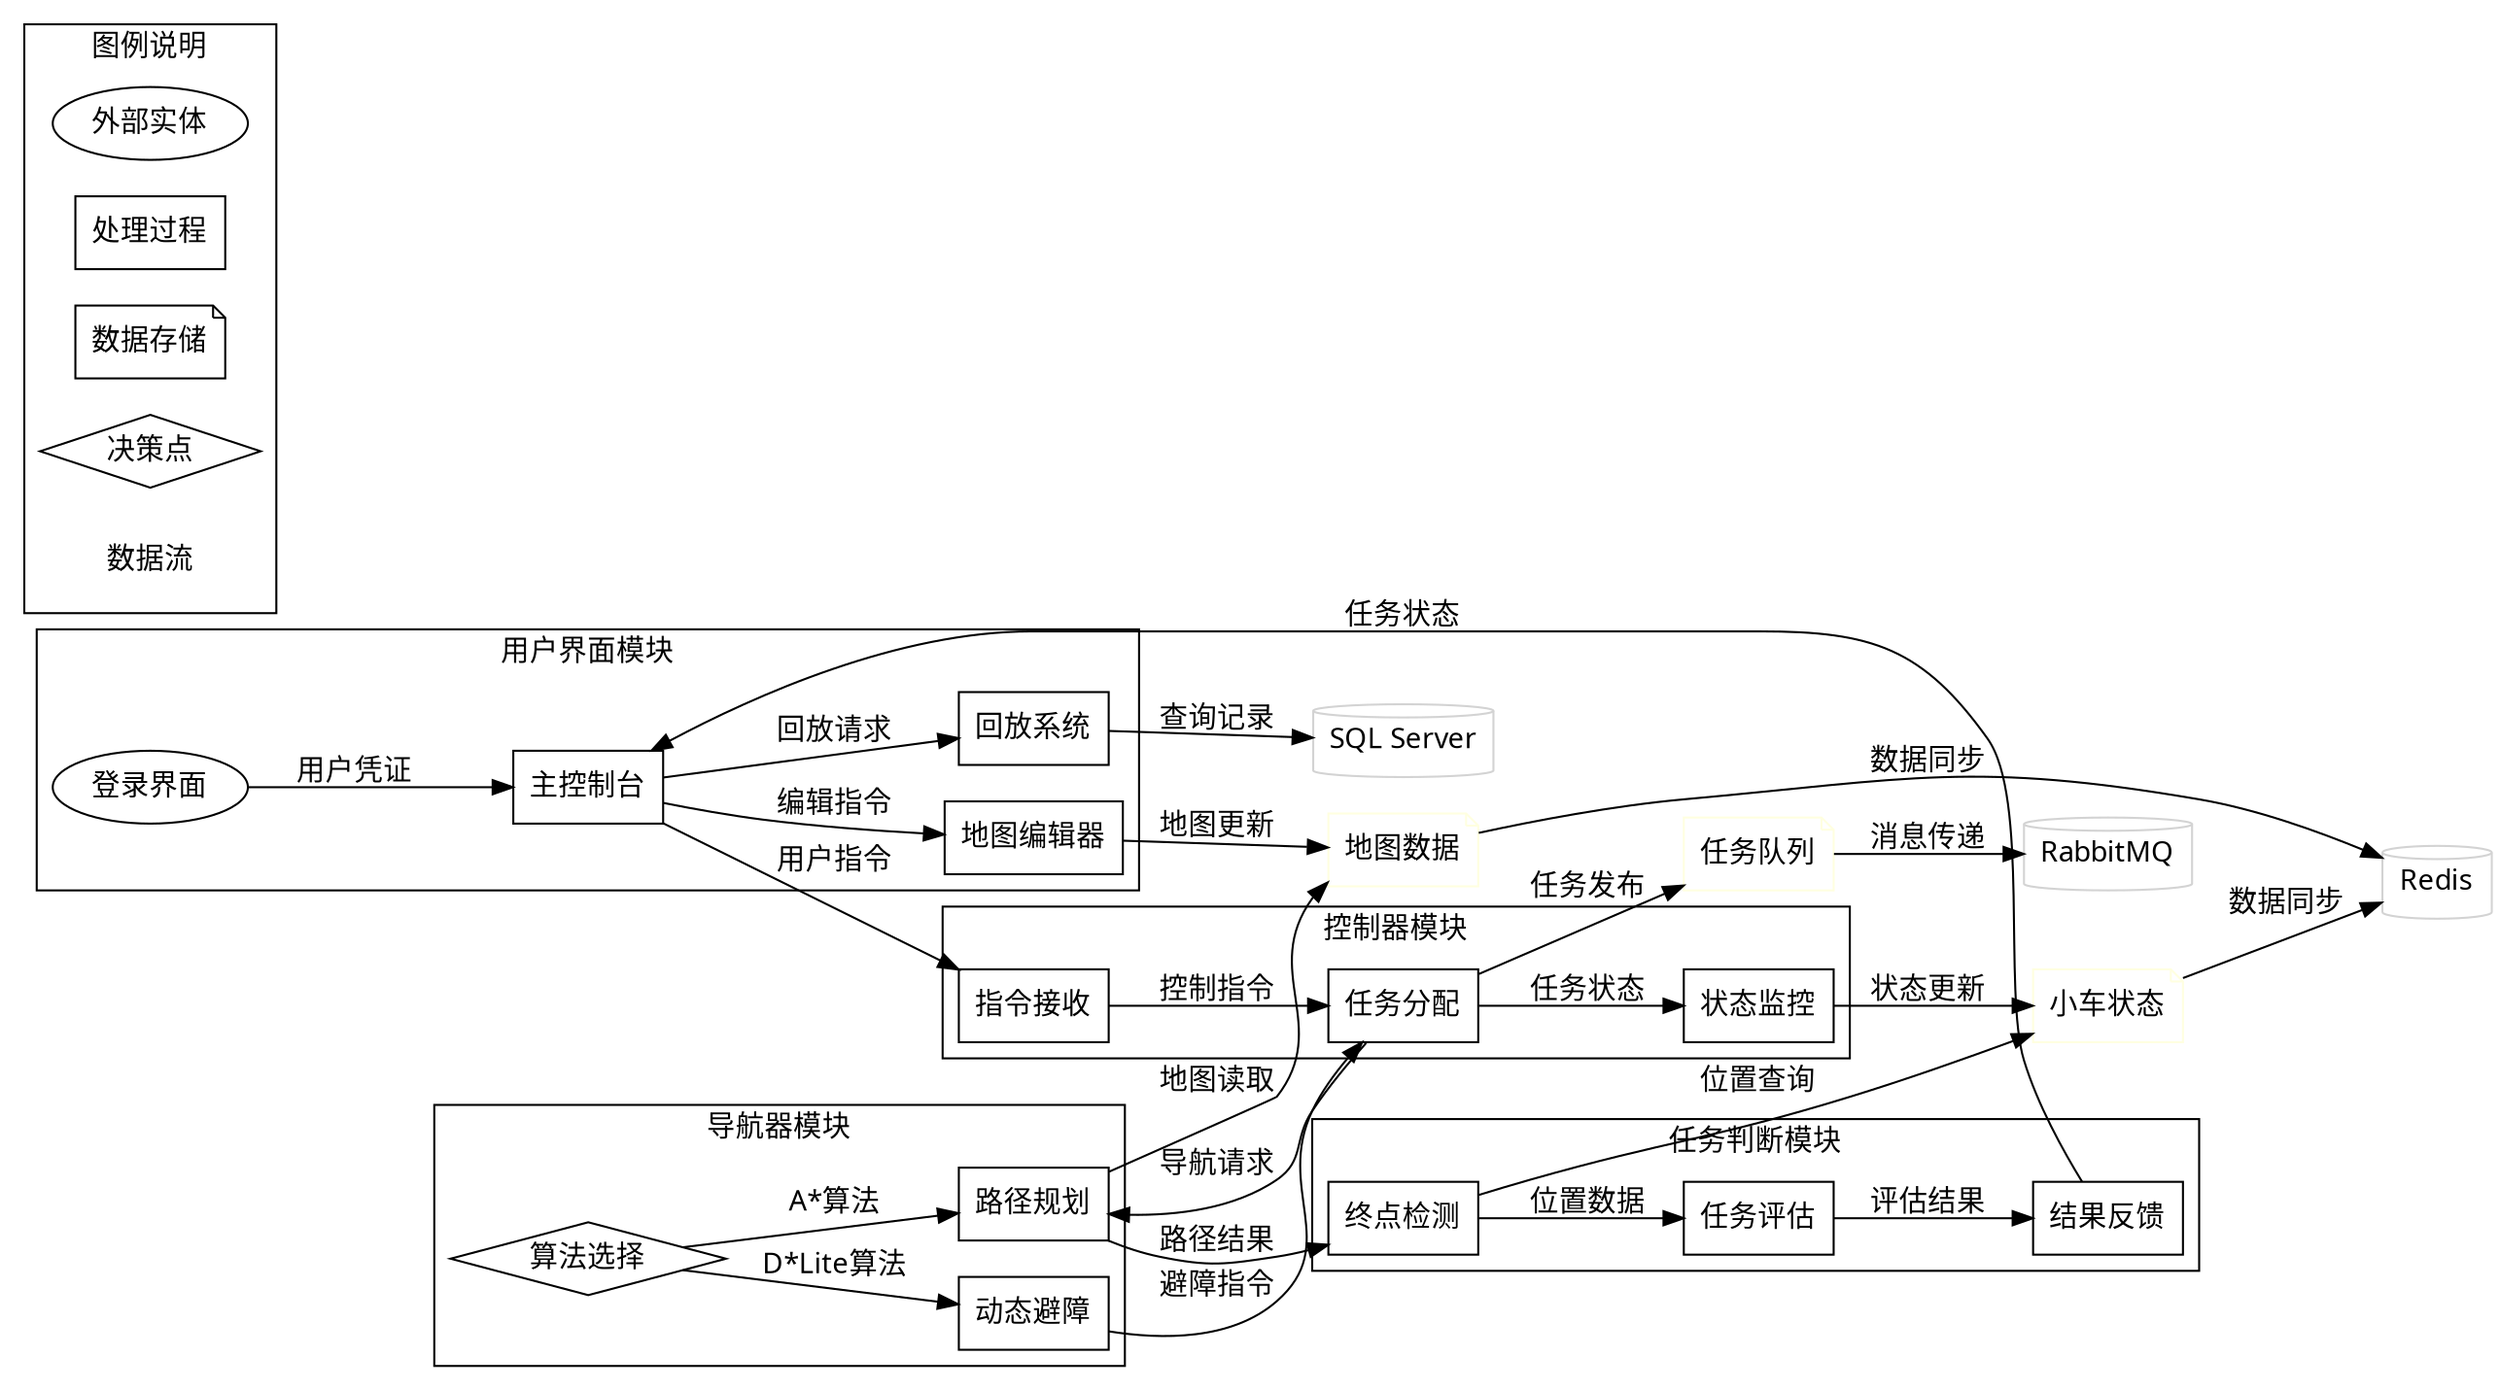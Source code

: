 digraph LowerLevelDFD {
  graph [fontname="Microsoft YaHei"];
  node [fontname="Microsoft YaHei"];
  edge [fontname="Microsoft YaHei"];
  rankdir=LR;
  
  // 用户界面模块
  subgraph cluster_UI {
    label="用户界面模块";
    
    "登录界面" [shape=ellipse];
    "主控制台" [shape=rectangle];
    "地图编辑器" [shape=rectangle];
    "回放系统" [shape=rectangle];
    
    "登录界面" -> "主控制台" [label="用户凭证"];
    "主控制台" -> "地图编辑器" [label="编辑指令"];
    "主控制台" -> "回放系统" [label="回放请求"];
  }
  
  // 控制器模块
  subgraph cluster_Controller {
    label="控制器模块";
    
    "指令接收" [shape=rectangle];
    "任务分配" [shape=rectangle];
    "状态监控" [shape=rectangle];
    
    "指令接收" -> "任务分配" [label="控制指令"];
    "任务分配" -> "状态监控" [label="任务状态"];
  }
  
  // 导航器模块
  subgraph cluster_Navigator {
    label="导航器模块";
    
    "路径规划" [shape=rectangle];
    "动态避障" [shape=rectangle];
    "算法选择" [shape=diamond];
    
    "算法选择" -> "路径规划" [label="A*算法"];
    "算法选择" -> "动态避障" [label="D*Lite算法"];
  }
  
  // 任务判断模块
  subgraph cluster_TaskJudge {
    label="任务判断模块";
    
    "终点检测" [shape=rectangle];
    "任务评估" [shape=rectangle];
    "结果反馈" [shape=rectangle];
    
    "终点检测" -> "任务评估" [label="位置数据"];
    "任务评估" -> "结果反馈" [label="评估结果"];
  }
  
  // 数据存储
  "地图数据" [shape=note, color=lightyellow];
  "小车状态" [shape=note, color=lightyellow];
  "任务队列" [shape=note, color=lightyellow];
  
  // 模块间数据流
  "主控制台" -> "指令接收" [label="用户指令"];
  "任务分配" -> "路径规划" [label="导航请求"];
  "路径规划" -> "终点检测" [label="路径结果"];
  "动态避障" -> "任务分配" [label="避障指令"];
  "结果反馈" -> "主控制台" [label="任务状态"];
  
  // 数据存储交互
  "地图编辑器" -> "地图数据" [label="地图更新"];
  "路径规划" -> "地图数据" [label="地图读取"];
  "状态监控" -> "小车状态" [label="状态更新"];
  "任务分配" -> "任务队列" [label="任务发布"];
  "终点检测" -> "小车状态" [label="位置查询"];
  
  // 外部系统
  "Redis" [shape=cylinder, color=lightgrey];
  "RabbitMQ" [shape=cylinder, color=lightgrey];
  "SQL Server" [shape=cylinder, color=lightgrey];
  
  "地图数据" -> "Redis" [label="数据同步"];
  "小车状态" -> "Redis" [label="数据同步"];
  "任务队列" -> "RabbitMQ" [label="消息传递"];
  "回放系统" -> "SQL Server" [label="查询记录"];
  
  // 图例说明
  subgraph cluster_legend {
    label="图例说明";
    "外部实体" [shape=ellipse];
    "处理过程" [shape=rectangle];
    "数据存储" [shape=note];
    "决策点" [shape=diamond];
    "数据流" [shape=plaintext];
  }
}